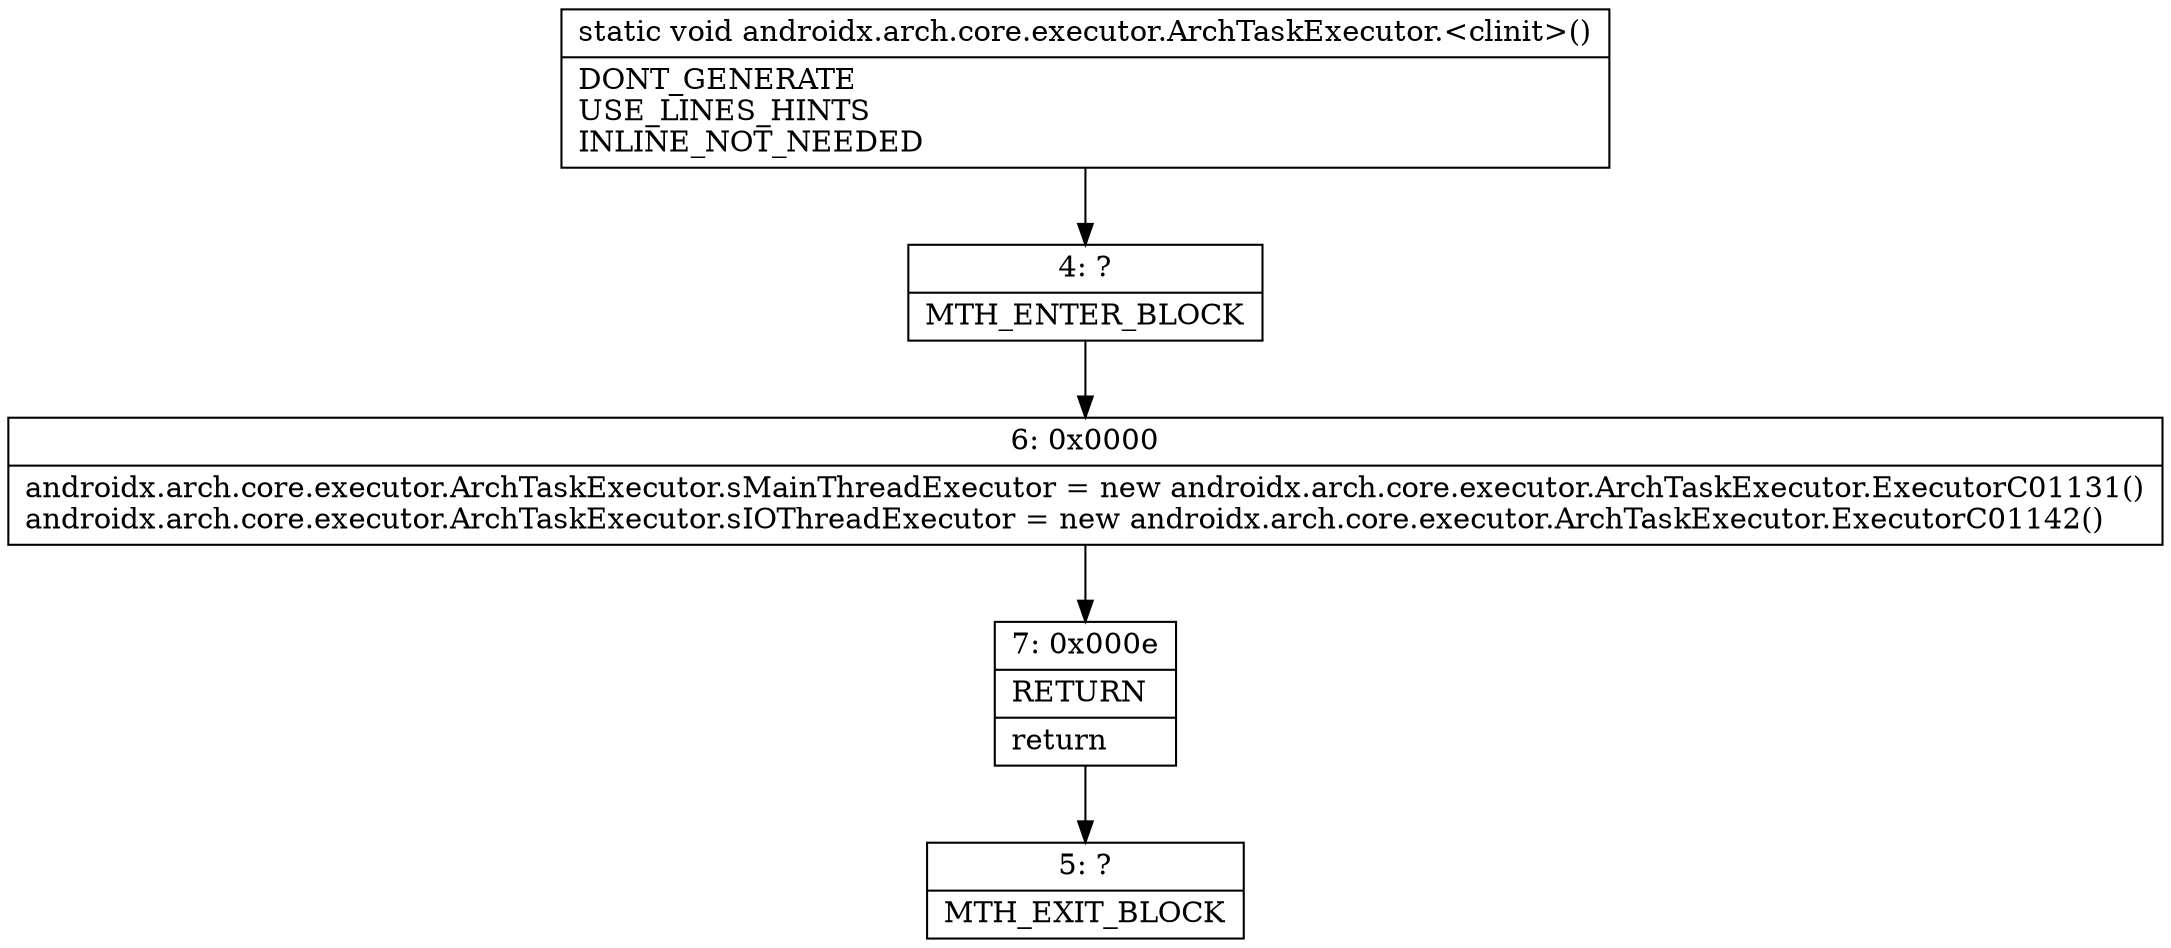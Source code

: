 digraph "CFG forandroidx.arch.core.executor.ArchTaskExecutor.\<clinit\>()V" {
Node_4 [shape=record,label="{4\:\ ?|MTH_ENTER_BLOCK\l}"];
Node_6 [shape=record,label="{6\:\ 0x0000|androidx.arch.core.executor.ArchTaskExecutor.sMainThreadExecutor = new androidx.arch.core.executor.ArchTaskExecutor.ExecutorC01131()\landroidx.arch.core.executor.ArchTaskExecutor.sIOThreadExecutor = new androidx.arch.core.executor.ArchTaskExecutor.ExecutorC01142()\l}"];
Node_7 [shape=record,label="{7\:\ 0x000e|RETURN\l|return\l}"];
Node_5 [shape=record,label="{5\:\ ?|MTH_EXIT_BLOCK\l}"];
MethodNode[shape=record,label="{static void androidx.arch.core.executor.ArchTaskExecutor.\<clinit\>()  | DONT_GENERATE\lUSE_LINES_HINTS\lINLINE_NOT_NEEDED\l}"];
MethodNode -> Node_4;Node_4 -> Node_6;
Node_6 -> Node_7;
Node_7 -> Node_5;
}

